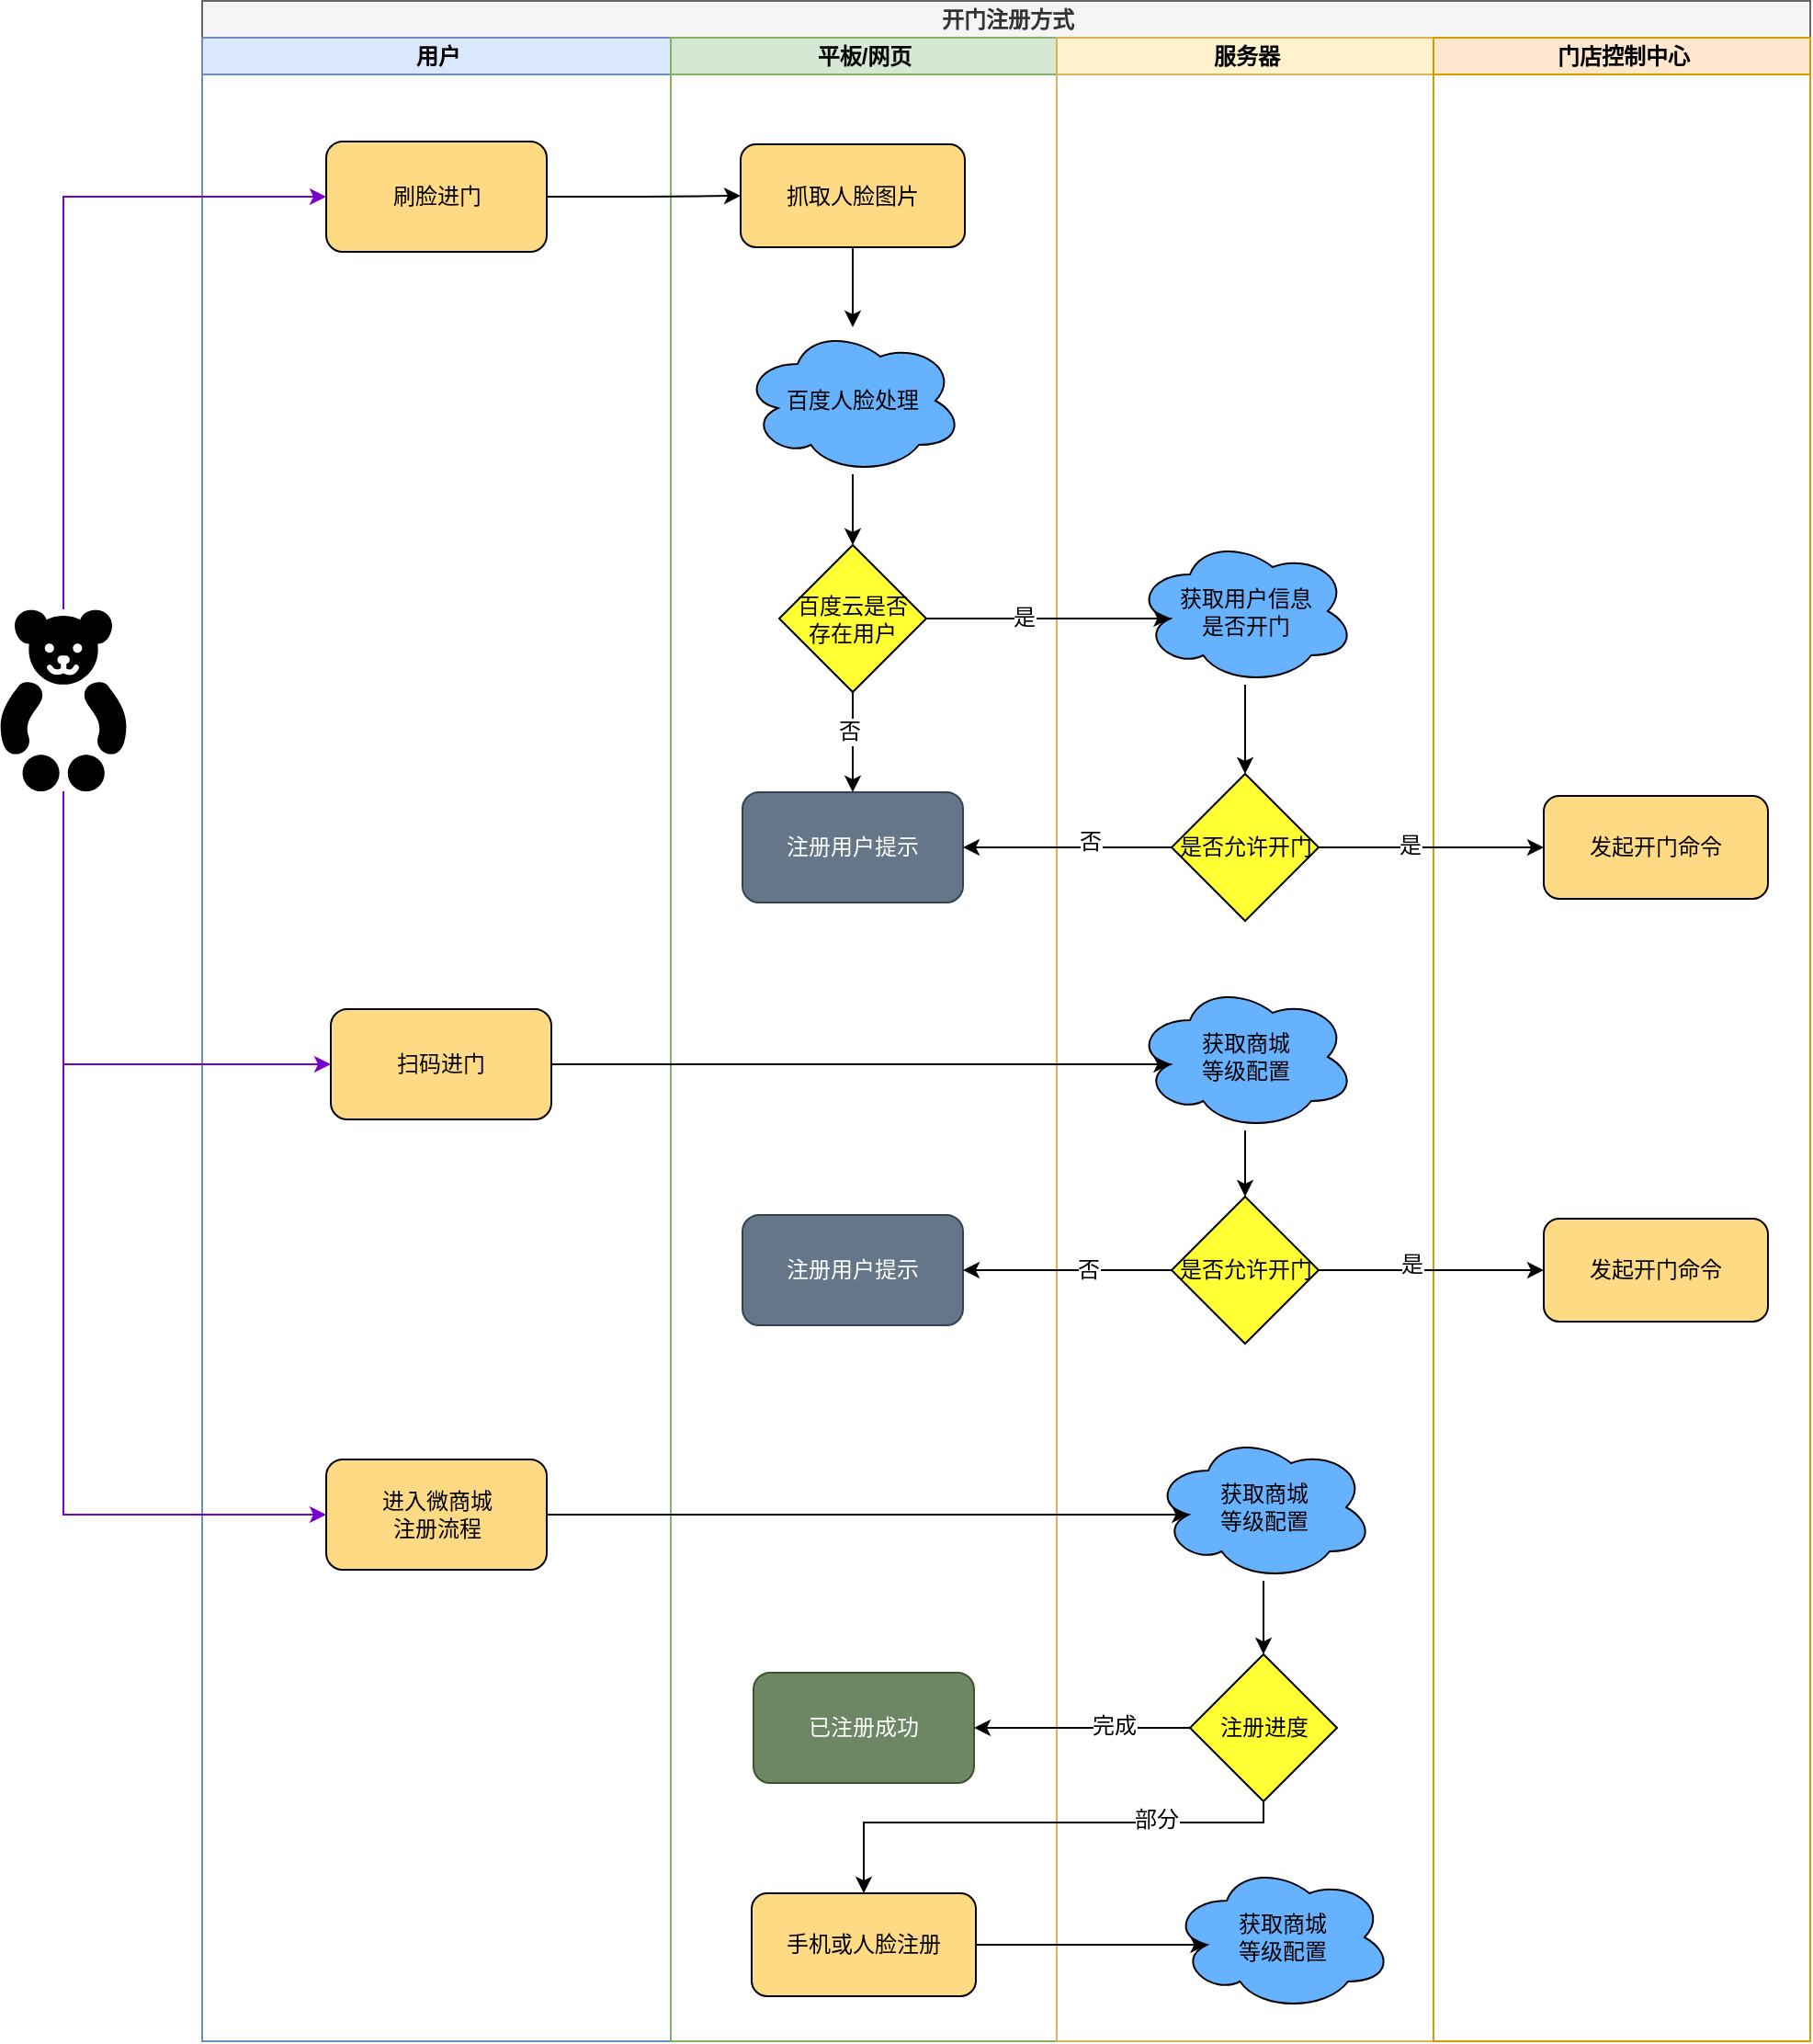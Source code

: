 <mxfile version="10.6.1" type="github"><diagram id="Vz9Xh__oP0dVYdiJAcXu" name="open_door"><mxGraphModel dx="914" dy="620" grid="1" gridSize="10" guides="1" tooltips="1" connect="1" arrows="1" fold="1" page="1" pageScale="1" pageWidth="827" pageHeight="1169" math="0" shadow="0"><root><mxCell id="0"/><mxCell id="1" parent="0"/><mxCell id="oFe-rKN9PlZUNum8-OjS-1" value="开门注册方式" style="swimlane;html=1;childLayout=stackLayout;resizeParent=1;resizeParentMax=0;startSize=20;fillColor=#f5f5f5;strokeColor=#666666;fontColor=#333333;" parent="1" vertex="1"><mxGeometry x="120" y="30.5" width="875" height="1110" as="geometry"/></mxCell><mxCell id="oFe-rKN9PlZUNum8-OjS-2" value="用户" style="swimlane;html=1;startSize=20;fillColor=#dae8fc;strokeColor=#6c8ebf;" parent="oFe-rKN9PlZUNum8-OjS-1" vertex="1"><mxGeometry y="20" width="255" height="1090" as="geometry"/></mxCell><mxCell id="xz1E9ri67iWFlPTKcSig-5" value="扫码进门&lt;br&gt;" style="rounded=1;whiteSpace=wrap;html=1;fillColor=#FFDA85;" parent="oFe-rKN9PlZUNum8-OjS-2" vertex="1"><mxGeometry x="70" y="528.5" width="120" height="60" as="geometry"/></mxCell><mxCell id="54t_vGi42mP6RtkTkudG-6" value="进入微商城&lt;br&gt;注册流程&lt;br&gt;" style="rounded=1;whiteSpace=wrap;html=1;fillColor=#FFDA85;" vertex="1" parent="oFe-rKN9PlZUNum8-OjS-2"><mxGeometry x="67.5" y="773.5" width="120" height="60" as="geometry"/></mxCell><mxCell id="xz1E9ri67iWFlPTKcSig-1" value="平板/网页" style="swimlane;html=1;startSize=20;fillColor=#d5e8d4;strokeColor=#82b366;" parent="oFe-rKN9PlZUNum8-OjS-1" vertex="1"><mxGeometry x="255" y="20" width="210" height="1090" as="geometry"/></mxCell><mxCell id="x4w7EzAm8hE2GMQDUNuD-4" value="" style="edgeStyle=orthogonalEdgeStyle;rounded=0;orthogonalLoop=1;jettySize=auto;html=1;" parent="xz1E9ri67iWFlPTKcSig-1" source="xz1E9ri67iWFlPTKcSig-9" target="x4w7EzAm8hE2GMQDUNuD-3" edge="1"><mxGeometry relative="1" as="geometry"/></mxCell><mxCell id="xz1E9ri67iWFlPTKcSig-9" value="抓取人脸图片&lt;br&gt;" style="rounded=1;whiteSpace=wrap;html=1;fillColor=#FFDA85;" parent="xz1E9ri67iWFlPTKcSig-1" vertex="1"><mxGeometry x="38" y="58" width="122" height="56" as="geometry"/></mxCell><mxCell id="xz1E9ri67iWFlPTKcSig-17" value="" style="edgeStyle=orthogonalEdgeStyle;rounded=0;orthogonalLoop=1;jettySize=auto;html=1;" parent="xz1E9ri67iWFlPTKcSig-1" edge="1"><mxGeometry relative="1" as="geometry"><mxPoint x="98" y="419.5" as="targetPoint"/></mxGeometry></mxCell><UserObject label="" link="data:page/id,sqv_aAaK5Y240leyzUAi" id="x4w7EzAm8hE2GMQDUNuD-2"><mxCell style="group" parent="xz1E9ri67iWFlPTKcSig-1" vertex="1" connectable="0"><mxGeometry x="39" y="157.5" width="120" height="80" as="geometry"/></mxCell></UserObject><UserObject label="百度人脸处理&lt;br&gt;" link="data:page/id,l9pBDVbg7ZTWoa_tAss4" id="x4w7EzAm8hE2GMQDUNuD-3"><mxCell style="ellipse;shape=cloud;whiteSpace=wrap;html=1;fillColor=#66B2FF;" parent="x4w7EzAm8hE2GMQDUNuD-2" vertex="1"><mxGeometry width="120" height="80" as="geometry"/></mxCell></UserObject><mxCell id="k8ttzbSNia_JIuAFIR84-2" value="" style="edgeStyle=orthogonalEdgeStyle;rounded=0;orthogonalLoop=1;jettySize=auto;html=1;" edge="1" parent="xz1E9ri67iWFlPTKcSig-1" source="x4w7EzAm8hE2GMQDUNuD-5" target="x4w7EzAm8hE2GMQDUNuD-7"><mxGeometry relative="1" as="geometry"/></mxCell><mxCell id="k8ttzbSNia_JIuAFIR84-3" value="否" style="text;html=1;resizable=0;points=[];align=center;verticalAlign=middle;labelBackgroundColor=#ffffff;" vertex="1" connectable="0" parent="k8ttzbSNia_JIuAFIR84-2"><mxGeometry x="-0.226" y="-2" relative="1" as="geometry"><mxPoint as="offset"/></mxGeometry></mxCell><mxCell id="x4w7EzAm8hE2GMQDUNuD-5" value="百度云是否&lt;br&gt;存在用户&lt;br&gt;" style="rhombus;whiteSpace=wrap;html=1;fillColor=#FFFF33;" parent="xz1E9ri67iWFlPTKcSig-1" vertex="1"><mxGeometry x="59" y="276" width="80" height="80" as="geometry"/></mxCell><mxCell id="x4w7EzAm8hE2GMQDUNuD-6" value="" style="edgeStyle=orthogonalEdgeStyle;rounded=0;orthogonalLoop=1;jettySize=auto;html=1;" parent="xz1E9ri67iWFlPTKcSig-1" source="x4w7EzAm8hE2GMQDUNuD-3" target="x4w7EzAm8hE2GMQDUNuD-5" edge="1"><mxGeometry relative="1" as="geometry"/></mxCell><mxCell id="x4w7EzAm8hE2GMQDUNuD-7" value="注册用户提示&lt;br&gt;" style="rounded=1;whiteSpace=wrap;html=1;fillColor=#647687;strokeColor=#314354;fontColor=#ffffff;" parent="xz1E9ri67iWFlPTKcSig-1" vertex="1"><mxGeometry x="39" y="410.5" width="120" height="60" as="geometry"/></mxCell><mxCell id="e3Nfp2jc_gOlLDBP3K2q-29" value="注册用户提示&lt;br&gt;" style="rounded=1;whiteSpace=wrap;html=1;fillColor=#647687;strokeColor=#314354;fontColor=#ffffff;" vertex="1" parent="xz1E9ri67iWFlPTKcSig-1"><mxGeometry x="39" y="640.5" width="120" height="60" as="geometry"/></mxCell><mxCell id="4DKDpBCX-f_2qdVOK20V-1" value="已注册成功" style="rounded=1;whiteSpace=wrap;html=1;fillColor=#6d8764;strokeColor=#3A5431;fontColor=#ffffff;" vertex="1" parent="xz1E9ri67iWFlPTKcSig-1"><mxGeometry x="45" y="889.5" width="120" height="60" as="geometry"/></mxCell><mxCell id="iSJ5xgseI7DxeI9nbhfH-1" value="手机或人脸注册" style="rounded=1;whiteSpace=wrap;html=1;fillColor=#FFDA85;" vertex="1" parent="xz1E9ri67iWFlPTKcSig-1"><mxGeometry x="44" y="1009.5" width="122" height="56" as="geometry"/></mxCell><mxCell id="oFe-rKN9PlZUNum8-OjS-3" value="服务器" style="swimlane;html=1;startSize=20;fillColor=#fff2cc;strokeColor=#d6b656;" parent="oFe-rKN9PlZUNum8-OjS-1" vertex="1"><mxGeometry x="465" y="20" width="205" height="1090" as="geometry"/></mxCell><UserObject label="" link="data:page/id,RH8V7DImaOd74yujzV_8" id="-_mRktZU5UghcNBXronw-10"><mxCell style="group" parent="oFe-rKN9PlZUNum8-OjS-3" vertex="1" connectable="0"><mxGeometry x="42.5" y="272" width="120" height="80" as="geometry"/></mxCell></UserObject><UserObject label="获取用户信息&lt;br&gt;是否开门&lt;br&gt;" link="data:page/id,l9pBDVbg7ZTWoa_tAss4" id="-_mRktZU5UghcNBXronw-11"><mxCell style="ellipse;shape=cloud;whiteSpace=wrap;html=1;fillColor=#66B2FF;" parent="-_mRktZU5UghcNBXronw-10" vertex="1"><mxGeometry width="120" height="80" as="geometry"/></mxCell></UserObject><UserObject label="" link="data:page/id,_qFBt4XduXcow3Aj7pBj" id="e3Nfp2jc_gOlLDBP3K2q-1"><mxCell style="group" vertex="1" connectable="0" parent="oFe-rKN9PlZUNum8-OjS-3"><mxGeometry x="42.5" y="514.5" width="120" height="80" as="geometry"/></mxCell></UserObject><UserObject label="获取商城&lt;br&gt;等级配置" link="data:page/id,_qFBt4XduXcow3Aj7pBj" id="e3Nfp2jc_gOlLDBP3K2q-2"><mxCell style="ellipse;shape=cloud;whiteSpace=wrap;html=1;fillColor=#66B2FF;" vertex="1" parent="e3Nfp2jc_gOlLDBP3K2q-1"><mxGeometry width="120" height="80" as="geometry"/></mxCell></UserObject><mxCell id="e3Nfp2jc_gOlLDBP3K2q-4" value="是否允许开门&lt;br&gt;" style="rhombus;whiteSpace=wrap;html=1;fillColor=#FFFF33;" vertex="1" parent="oFe-rKN9PlZUNum8-OjS-3"><mxGeometry x="62.5" y="400.5" width="80" height="80" as="geometry"/></mxCell><mxCell id="e3Nfp2jc_gOlLDBP3K2q-5" value="" style="edgeStyle=orthogonalEdgeStyle;rounded=0;orthogonalLoop=1;jettySize=auto;html=1;" edge="1" parent="oFe-rKN9PlZUNum8-OjS-3" source="-_mRktZU5UghcNBXronw-11" target="e3Nfp2jc_gOlLDBP3K2q-4"><mxGeometry relative="1" as="geometry"/></mxCell><mxCell id="e3Nfp2jc_gOlLDBP3K2q-24" value="是否允许开门&lt;br&gt;" style="rhombus;whiteSpace=wrap;html=1;fillColor=#FFFF33;" vertex="1" parent="oFe-rKN9PlZUNum8-OjS-3"><mxGeometry x="62.5" y="630.5" width="80" height="80" as="geometry"/></mxCell><mxCell id="e3Nfp2jc_gOlLDBP3K2q-25" value="" style="edgeStyle=orthogonalEdgeStyle;rounded=0;orthogonalLoop=1;jettySize=auto;html=1;" edge="1" parent="oFe-rKN9PlZUNum8-OjS-3" source="e3Nfp2jc_gOlLDBP3K2q-2" target="e3Nfp2jc_gOlLDBP3K2q-24"><mxGeometry relative="1" as="geometry"/></mxCell><UserObject label="" link="data:page/id,_qFBt4XduXcow3Aj7pBj" id="54t_vGi42mP6RtkTkudG-7"><mxCell style="group" vertex="1" connectable="0" parent="oFe-rKN9PlZUNum8-OjS-3"><mxGeometry x="52.5" y="759.5" width="120" height="80" as="geometry"/></mxCell></UserObject><UserObject label="获取商城&lt;br&gt;等级配置" link="data:page/id,_qFBt4XduXcow3Aj7pBj" id="54t_vGi42mP6RtkTkudG-8"><mxCell style="ellipse;shape=cloud;whiteSpace=wrap;html=1;fillColor=#66B2FF;" vertex="1" parent="54t_vGi42mP6RtkTkudG-7"><mxGeometry width="120" height="80" as="geometry"/></mxCell></UserObject><mxCell id="54t_vGi42mP6RtkTkudG-10" value="注册进度" style="rhombus;whiteSpace=wrap;html=1;fillColor=#FFFF33;" vertex="1" parent="oFe-rKN9PlZUNum8-OjS-3"><mxGeometry x="72.5" y="879.5" width="80" height="80" as="geometry"/></mxCell><mxCell id="54t_vGi42mP6RtkTkudG-11" value="" style="edgeStyle=orthogonalEdgeStyle;rounded=0;orthogonalLoop=1;jettySize=auto;html=1;" edge="1" parent="oFe-rKN9PlZUNum8-OjS-3" source="54t_vGi42mP6RtkTkudG-8" target="54t_vGi42mP6RtkTkudG-10"><mxGeometry relative="1" as="geometry"/></mxCell><UserObject label="获取商城&lt;br&gt;等级配置" link="data:page/id,wvAwDMzfaUwBkjwizs3l" id="-cdCtn_8hPEs3FJcNPPP-2"><mxCell style="ellipse;shape=cloud;whiteSpace=wrap;html=1;fillColor=#66B2FF;" vertex="1" parent="oFe-rKN9PlZUNum8-OjS-3"><mxGeometry x="62.5" y="993.5" width="120" height="80" as="geometry"/></mxCell></UserObject><mxCell id="xz1E9ri67iWFlPTKcSig-7" value="门店控制中心" style="swimlane;html=1;startSize=20;fillColor=#ffe6cc;strokeColor=#d79b00;" parent="oFe-rKN9PlZUNum8-OjS-1" vertex="1"><mxGeometry x="670" y="20" width="205" height="1090" as="geometry"/></mxCell><mxCell id="-_mRktZU5UghcNBXronw-9" value="发起开门命令&lt;br&gt;" style="rounded=1;whiteSpace=wrap;html=1;fillColor=#FFDA85;" parent="xz1E9ri67iWFlPTKcSig-7" vertex="1"><mxGeometry x="60" y="412.5" width="122" height="56" as="geometry"/></mxCell><mxCell id="e3Nfp2jc_gOlLDBP3K2q-26" value="发起开门命令&lt;br&gt;" style="rounded=1;whiteSpace=wrap;html=1;fillColor=#FFDA85;" vertex="1" parent="xz1E9ri67iWFlPTKcSig-7"><mxGeometry x="60" y="642.5" width="122" height="56" as="geometry"/></mxCell><mxCell id="-_mRktZU5UghcNBXronw-3" style="edgeStyle=orthogonalEdgeStyle;rounded=0;orthogonalLoop=1;jettySize=auto;html=1;entryX=0.16;entryY=0.55;entryDx=0;entryDy=0;entryPerimeter=0;" parent="oFe-rKN9PlZUNum8-OjS-1" source="x4w7EzAm8hE2GMQDUNuD-5" target="-_mRktZU5UghcNBXronw-11" edge="1"><mxGeometry relative="1" as="geometry"><mxPoint x="500" y="336.5" as="targetPoint"/></mxGeometry></mxCell><mxCell id="umsToBcR_VKwu9lGpFcN-1" value="是" style="text;html=1;resizable=0;points=[];align=center;verticalAlign=middle;labelBackgroundColor=#ffffff;" vertex="1" connectable="0" parent="-_mRktZU5UghcNBXronw-3"><mxGeometry x="-0.139" y="5" relative="1" as="geometry"><mxPoint x="-4" y="4" as="offset"/></mxGeometry></mxCell><mxCell id="e3Nfp2jc_gOlLDBP3K2q-3" style="edgeStyle=orthogonalEdgeStyle;rounded=0;orthogonalLoop=1;jettySize=auto;html=1;entryX=0.16;entryY=0.55;entryDx=0;entryDy=0;entryPerimeter=0;" edge="1" parent="oFe-rKN9PlZUNum8-OjS-1" source="xz1E9ri67iWFlPTKcSig-5" target="e3Nfp2jc_gOlLDBP3K2q-2"><mxGeometry relative="1" as="geometry"/></mxCell><mxCell id="e3Nfp2jc_gOlLDBP3K2q-6" style="edgeStyle=orthogonalEdgeStyle;rounded=0;orthogonalLoop=1;jettySize=auto;html=1;entryX=0;entryY=0.5;entryDx=0;entryDy=0;" edge="1" parent="oFe-rKN9PlZUNum8-OjS-1" source="e3Nfp2jc_gOlLDBP3K2q-4" target="-_mRktZU5UghcNBXronw-9"><mxGeometry relative="1" as="geometry"/></mxCell><mxCell id="e3Nfp2jc_gOlLDBP3K2q-7" value="是" style="text;html=1;resizable=0;points=[];align=center;verticalAlign=middle;labelBackgroundColor=#ffffff;" vertex="1" connectable="0" parent="e3Nfp2jc_gOlLDBP3K2q-6"><mxGeometry x="-0.208" y="1" relative="1" as="geometry"><mxPoint x="1" as="offset"/></mxGeometry></mxCell><mxCell id="e3Nfp2jc_gOlLDBP3K2q-9" style="edgeStyle=orthogonalEdgeStyle;rounded=0;orthogonalLoop=1;jettySize=auto;html=1;entryX=1;entryY=0.5;entryDx=0;entryDy=0;" edge="1" parent="oFe-rKN9PlZUNum8-OjS-1" source="e3Nfp2jc_gOlLDBP3K2q-4" target="x4w7EzAm8hE2GMQDUNuD-7"><mxGeometry relative="1" as="geometry"/></mxCell><mxCell id="umsToBcR_VKwu9lGpFcN-2" value="否" style="text;html=1;resizable=0;points=[];align=center;verticalAlign=middle;labelBackgroundColor=#ffffff;" vertex="1" connectable="0" parent="e3Nfp2jc_gOlLDBP3K2q-9"><mxGeometry x="-0.198" y="-3" relative="1" as="geometry"><mxPoint x="1" as="offset"/></mxGeometry></mxCell><mxCell id="e3Nfp2jc_gOlLDBP3K2q-27" style="edgeStyle=orthogonalEdgeStyle;rounded=0;orthogonalLoop=1;jettySize=auto;html=1;" edge="1" parent="oFe-rKN9PlZUNum8-OjS-1" source="e3Nfp2jc_gOlLDBP3K2q-24" target="e3Nfp2jc_gOlLDBP3K2q-26"><mxGeometry relative="1" as="geometry"/></mxCell><mxCell id="e3Nfp2jc_gOlLDBP3K2q-28" value="是" style="text;html=1;resizable=0;points=[];align=center;verticalAlign=middle;labelBackgroundColor=#ffffff;" vertex="1" connectable="0" parent="e3Nfp2jc_gOlLDBP3K2q-27"><mxGeometry x="-0.193" y="3" relative="1" as="geometry"><mxPoint x="1" as="offset"/></mxGeometry></mxCell><mxCell id="e3Nfp2jc_gOlLDBP3K2q-30" style="edgeStyle=orthogonalEdgeStyle;rounded=0;orthogonalLoop=1;jettySize=auto;html=1;entryX=1;entryY=0.5;entryDx=0;entryDy=0;" edge="1" parent="oFe-rKN9PlZUNum8-OjS-1" source="e3Nfp2jc_gOlLDBP3K2q-24" target="e3Nfp2jc_gOlLDBP3K2q-29"><mxGeometry relative="1" as="geometry"/></mxCell><mxCell id="umsToBcR_VKwu9lGpFcN-3" value="否" style="text;html=1;resizable=0;points=[];align=center;verticalAlign=middle;labelBackgroundColor=#ffffff;" vertex="1" connectable="0" parent="e3Nfp2jc_gOlLDBP3K2q-30"><mxGeometry x="-0.181" relative="1" as="geometry"><mxPoint x="1" as="offset"/></mxGeometry></mxCell><mxCell id="54t_vGi42mP6RtkTkudG-9" style="edgeStyle=orthogonalEdgeStyle;rounded=0;orthogonalLoop=1;jettySize=auto;html=1;entryX=0.16;entryY=0.55;entryDx=0;entryDy=0;entryPerimeter=0;" edge="1" parent="oFe-rKN9PlZUNum8-OjS-1" source="54t_vGi42mP6RtkTkudG-6" target="54t_vGi42mP6RtkTkudG-8"><mxGeometry relative="1" as="geometry"/></mxCell><mxCell id="4DKDpBCX-f_2qdVOK20V-2" style="edgeStyle=orthogonalEdgeStyle;rounded=0;orthogonalLoop=1;jettySize=auto;html=1;entryX=1;entryY=0.5;entryDx=0;entryDy=0;" edge="1" parent="oFe-rKN9PlZUNum8-OjS-1" source="54t_vGi42mP6RtkTkudG-10" target="4DKDpBCX-f_2qdVOK20V-1"><mxGeometry relative="1" as="geometry"/></mxCell><mxCell id="4DKDpBCX-f_2qdVOK20V-3" value="完成" style="text;html=1;resizable=0;points=[];align=center;verticalAlign=middle;labelBackgroundColor=#ffffff;" vertex="1" connectable="0" parent="4DKDpBCX-f_2qdVOK20V-2"><mxGeometry x="-0.286" y="-1" relative="1" as="geometry"><mxPoint as="offset"/></mxGeometry></mxCell><mxCell id="iSJ5xgseI7DxeI9nbhfH-2" style="edgeStyle=orthogonalEdgeStyle;rounded=0;orthogonalLoop=1;jettySize=auto;html=1;entryX=0.5;entryY=0;entryDx=0;entryDy=0;" edge="1" parent="oFe-rKN9PlZUNum8-OjS-1" source="54t_vGi42mP6RtkTkudG-10" target="iSJ5xgseI7DxeI9nbhfH-1"><mxGeometry relative="1" as="geometry"><Array as="points"><mxPoint x="578" y="991"/><mxPoint x="360" y="991"/></Array></mxGeometry></mxCell><mxCell id="iSJ5xgseI7DxeI9nbhfH-3" value="部分" style="text;html=1;resizable=0;points=[];align=center;verticalAlign=middle;labelBackgroundColor=#ffffff;" vertex="1" connectable="0" parent="iSJ5xgseI7DxeI9nbhfH-2"><mxGeometry x="-0.475" y="-2" relative="1" as="geometry"><mxPoint as="offset"/></mxGeometry></mxCell><mxCell id="-cdCtn_8hPEs3FJcNPPP-3" style="edgeStyle=orthogonalEdgeStyle;rounded=0;orthogonalLoop=1;jettySize=auto;html=1;entryX=0.16;entryY=0.55;entryDx=0;entryDy=0;entryPerimeter=0;" edge="1" parent="oFe-rKN9PlZUNum8-OjS-1" source="iSJ5xgseI7DxeI9nbhfH-1" target="-cdCtn_8hPEs3FJcNPPP-2"><mxGeometry relative="1" as="geometry"/></mxCell><mxCell id="e3Nfp2jc_gOlLDBP3K2q-11" style="edgeStyle=orthogonalEdgeStyle;rounded=0;orthogonalLoop=1;jettySize=auto;html=1;entryX=0;entryY=0.5;entryDx=0;entryDy=0;fillColor=#aa00ff;strokeColor=#7700CC;" edge="1" parent="1" source="oFe-rKN9PlZUNum8-OjS-5" target="xz1E9ri67iWFlPTKcSig-4"><mxGeometry relative="1" as="geometry"><Array as="points"><mxPoint x="45" y="137"/></Array></mxGeometry></mxCell><mxCell id="e3Nfp2jc_gOlLDBP3K2q-23" style="edgeStyle=orthogonalEdgeStyle;rounded=0;orthogonalLoop=1;jettySize=auto;html=1;entryX=0;entryY=0.5;entryDx=0;entryDy=0;fillColor=#aa00ff;strokeColor=#7700CC;" edge="1" parent="1" source="oFe-rKN9PlZUNum8-OjS-5" target="xz1E9ri67iWFlPTKcSig-5"><mxGeometry relative="1" as="geometry"><Array as="points"><mxPoint x="45" y="609"/></Array></mxGeometry></mxCell><mxCell id="umsToBcR_VKwu9lGpFcN-4" style="edgeStyle=orthogonalEdgeStyle;rounded=0;orthogonalLoop=1;jettySize=auto;html=1;entryX=0;entryY=0.5;entryDx=0;entryDy=0;fillColor=#aa00ff;strokeColor=#7700CC;" edge="1" parent="1" source="oFe-rKN9PlZUNum8-OjS-5" target="54t_vGi42mP6RtkTkudG-6"><mxGeometry relative="1" as="geometry"><Array as="points"><mxPoint x="45" y="854"/></Array></mxGeometry></mxCell><mxCell id="oFe-rKN9PlZUNum8-OjS-5" value="" style="shape=mxgraph.signs.animals.teddy_bear;html=1;fillColor=#000000;strokeColor=none;verticalLabelPosition=bottom;verticalAlign=top;align=center;" parent="1" vertex="1"><mxGeometry x="10" y="361.5" width="69" height="99" as="geometry"/></mxCell><mxCell id="xz1E9ri67iWFlPTKcSig-12" style="edgeStyle=orthogonalEdgeStyle;rounded=0;orthogonalLoop=1;jettySize=auto;html=1;entryX=0;entryY=0.5;entryDx=0;entryDy=0;" parent="1" source="xz1E9ri67iWFlPTKcSig-4" target="xz1E9ri67iWFlPTKcSig-9" edge="1"><mxGeometry relative="1" as="geometry"/></mxCell><mxCell id="xz1E9ri67iWFlPTKcSig-4" value="刷脸进门&lt;br&gt;" style="rounded=1;whiteSpace=wrap;html=1;fillColor=#FFDA85;" parent="1" vertex="1"><mxGeometry x="187.5" y="107" width="120" height="60" as="geometry"/></mxCell><UserObject label="" link="data:page/id,_qFBt4XduXcow3Aj7pBj" id="-cdCtn_8hPEs3FJcNPPP-1"><mxCell style="group" vertex="1" connectable="0" parent="1"><mxGeometry x="647.5" y="820" width="120" height="80" as="geometry"/></mxCell></UserObject></root></mxGraphModel></diagram><diagram id="sqv_aAaK5Y240leyzUAi" name="face_read"><mxGraphModel dx="1154" dy="650" grid="1" gridSize="10" guides="1" tooltips="1" connect="1" arrows="1" fold="1" page="1" pageScale="1" pageWidth="827" pageHeight="1169" math="0" shadow="0"><root><mxCell id="ZVw2qbajndVjSCP8Pa3p-0"/><mxCell id="ZVw2qbajndVjSCP8Pa3p-1" parent="ZVw2qbajndVjSCP8Pa3p-0"/><mxCell id="JLFXzPlamRXdK_f63sW6-0" value="人脸识别" style="swimlane;html=1;childLayout=stackLayout;resizeParent=1;resizeParentMax=0;startSize=20;fillColor=#f5f5f5;strokeColor=#666666;fontColor=#333333;" parent="ZVw2qbajndVjSCP8Pa3p-1" vertex="1"><mxGeometry x="120" y="60" width="660" height="820" as="geometry"/></mxCell><mxCell id="7YR5tYPrVnfEocJiic-L-5" value="响应" style="swimlane;html=1;startSize=20;fillColor=#dae8fc;strokeColor=#6c8ebf;" parent="JLFXzPlamRXdK_f63sW6-0" vertex="1"><mxGeometry y="20" width="220" height="800" as="geometry"/></mxCell><mxCell id="7YR5tYPrVnfEocJiic-L-6" value="错误提示" style="rounded=1;whiteSpace=wrap;html=1;fillColor=#647687;strokeColor=#314354;fontColor=#ffffff;" parent="7YR5tYPrVnfEocJiic-L-5" vertex="1"><mxGeometry x="40" y="240" width="120" height="60" as="geometry"/></mxCell><mxCell id="7YR5tYPrVnfEocJiic-L-20" value="得到人脸返回信息&lt;br&gt;" style="rounded=1;whiteSpace=wrap;html=1;fillColor=#FFDA85;" parent="7YR5tYPrVnfEocJiic-L-5" vertex="1"><mxGeometry x="50" y="610" width="120" height="60" as="geometry"/></mxCell><mxCell id="JLFXzPlamRXdK_f63sW6-1" value="请求" style="swimlane;html=1;startSize=20;fillColor=#d5e8d4;strokeColor=#82b366;" parent="JLFXzPlamRXdK_f63sW6-0" vertex="1"><mxGeometry x="220" y="20" width="220" height="800" as="geometry"/></mxCell><mxCell id="wHnlFx3EInQ8HROqIDKZ-0" value="人脸图片&lt;br&gt;携带百度云密钥&lt;br&gt;" style="rounded=1;whiteSpace=wrap;html=1;fillColor=#FFDA85;" parent="JLFXzPlamRXdK_f63sW6-1" vertex="1"><mxGeometry x="35" y="120" width="120" height="60" as="geometry"/></mxCell><mxCell id="7YR5tYPrVnfEocJiic-L-13" value="" style="edgeStyle=orthogonalEdgeStyle;rounded=0;orthogonalLoop=1;jettySize=auto;html=1;entryX=0.5;entryY=0;entryDx=0;entryDy=0;" parent="JLFXzPlamRXdK_f63sW6-1" source="7YR5tYPrVnfEocJiic-L-1" target="7YR5tYPrVnfEocJiic-L-15" edge="1"><mxGeometry relative="1" as="geometry"><mxPoint x="95" y="374" as="targetPoint"/></mxGeometry></mxCell><mxCell id="7YR5tYPrVnfEocJiic-L-14" value="是" style="text;html=1;resizable=0;points=[];align=center;verticalAlign=middle;labelBackgroundColor=#ffffff;" parent="7YR5tYPrVnfEocJiic-L-13" vertex="1" connectable="0"><mxGeometry x="-0.225" y="2" relative="1" as="geometry"><mxPoint as="offset"/></mxGeometry></mxCell><mxCell id="7YR5tYPrVnfEocJiic-L-1" value="是否人脸&lt;br&gt;及参数&lt;br&gt;" style="rhombus;whiteSpace=wrap;html=1;fillColor=#FFFF33;" parent="JLFXzPlamRXdK_f63sW6-1" vertex="1"><mxGeometry x="55" y="230" width="80" height="80" as="geometry"/></mxCell><mxCell id="7YR5tYPrVnfEocJiic-L-17" value="" style="edgeStyle=orthogonalEdgeStyle;rounded=0;orthogonalLoop=1;jettySize=auto;html=1;" parent="JLFXzPlamRXdK_f63sW6-1" source="7YR5tYPrVnfEocJiic-L-15" target="7YR5tYPrVnfEocJiic-L-16" edge="1"><mxGeometry relative="1" as="geometry"/></mxCell><mxCell id="7YR5tYPrVnfEocJiic-L-15" value="取人脸最大&lt;br&gt;最匹配的&lt;br&gt;" style="rounded=1;whiteSpace=wrap;html=1;fillColor=#FFDA85;" parent="JLFXzPlamRXdK_f63sW6-1" vertex="1"><mxGeometry x="35" y="370" width="120" height="60" as="geometry"/></mxCell><mxCell id="7YR5tYPrVnfEocJiic-L-16" value="百度人脸图片token&lt;br&gt;搜索人脸库&lt;br&gt;" style="rounded=1;whiteSpace=wrap;html=1;fillColor=#FFDA85;" parent="JLFXzPlamRXdK_f63sW6-1" vertex="1"><mxGeometry x="35" y="480" width="120" height="60" as="geometry"/></mxCell><mxCell id="JLFXzPlamRXdK_f63sW6-2" value="百度云" style="swimlane;html=1;startSize=20;fillColor=#f8cecc;strokeColor=#b85450;" parent="JLFXzPlamRXdK_f63sW6-0" vertex="1"><mxGeometry x="440" y="20" width="220" height="800" as="geometry"/></mxCell><mxCell id="wHnlFx3EInQ8HROqIDKZ-1" value="人脸检测图片&lt;br&gt;返回人脸信息&lt;br&gt;" style="rounded=1;whiteSpace=wrap;html=1;fillColor=#FFDA85;" parent="JLFXzPlamRXdK_f63sW6-2" vertex="1"><mxGeometry x="50" y="120" width="120" height="60" as="geometry"/></mxCell><mxCell id="7YR5tYPrVnfEocJiic-L-19" value="人脸库搜索&lt;br&gt;" style="rounded=1;whiteSpace=wrap;html=1;fillColor=#FFDA85;" parent="JLFXzPlamRXdK_f63sW6-2" vertex="1"><mxGeometry x="80" y="480" width="120" height="60" as="geometry"/></mxCell><mxCell id="7YR5tYPrVnfEocJiic-L-0" style="edgeStyle=orthogonalEdgeStyle;rounded=0;orthogonalLoop=1;jettySize=auto;html=1;entryX=0;entryY=0.5;entryDx=0;entryDy=0;" parent="JLFXzPlamRXdK_f63sW6-0" source="wHnlFx3EInQ8HROqIDKZ-0" target="wHnlFx3EInQ8HROqIDKZ-1" edge="1"><mxGeometry relative="1" as="geometry"/></mxCell><mxCell id="7YR5tYPrVnfEocJiic-L-9" style="edgeStyle=orthogonalEdgeStyle;rounded=0;orthogonalLoop=1;jettySize=auto;html=1;entryX=1;entryY=0.5;entryDx=0;entryDy=0;" parent="JLFXzPlamRXdK_f63sW6-0" source="7YR5tYPrVnfEocJiic-L-1" target="7YR5tYPrVnfEocJiic-L-6" edge="1"><mxGeometry relative="1" as="geometry"/></mxCell><mxCell id="7YR5tYPrVnfEocJiic-L-11" value="否" style="text;html=1;resizable=0;points=[];align=center;verticalAlign=middle;labelBackgroundColor=#ffffff;" parent="7YR5tYPrVnfEocJiic-L-9" vertex="1" connectable="0"><mxGeometry x="-0.252" relative="1" as="geometry"><mxPoint as="offset"/></mxGeometry></mxCell><mxCell id="7YR5tYPrVnfEocJiic-L-10" style="edgeStyle=orthogonalEdgeStyle;rounded=0;orthogonalLoop=1;jettySize=auto;html=1;entryX=1;entryY=0.5;entryDx=0;entryDy=0;" parent="JLFXzPlamRXdK_f63sW6-0" source="wHnlFx3EInQ8HROqIDKZ-1" target="7YR5tYPrVnfEocJiic-L-1" edge="1"><mxGeometry relative="1" as="geometry"><Array as="points"><mxPoint x="550" y="290"/></Array></mxGeometry></mxCell><mxCell id="7YR5tYPrVnfEocJiic-L-21" style="edgeStyle=orthogonalEdgeStyle;rounded=0;orthogonalLoop=1;jettySize=auto;html=1;entryX=0;entryY=0.5;entryDx=0;entryDy=0;" parent="JLFXzPlamRXdK_f63sW6-0" source="7YR5tYPrVnfEocJiic-L-16" target="7YR5tYPrVnfEocJiic-L-19" edge="1"><mxGeometry relative="1" as="geometry"/></mxCell><mxCell id="7YR5tYPrVnfEocJiic-L-22" style="edgeStyle=orthogonalEdgeStyle;rounded=0;orthogonalLoop=1;jettySize=auto;html=1;entryX=1;entryY=0.5;entryDx=0;entryDy=0;" parent="JLFXzPlamRXdK_f63sW6-0" source="7YR5tYPrVnfEocJiic-L-19" target="7YR5tYPrVnfEocJiic-L-20" edge="1"><mxGeometry relative="1" as="geometry"><Array as="points"><mxPoint x="580" y="660"/></Array></mxGeometry></mxCell></root></mxGraphModel></diagram><diagram id="RH8V7DImaOd74yujzV_8" name="get_user"><mxGraphModel dx="1154" dy="650" grid="1" gridSize="10" guides="1" tooltips="1" connect="1" arrows="1" fold="1" page="1" pageScale="1" pageWidth="827" pageHeight="1169" math="0" shadow="0"><root><mxCell id="A0QQ7DggyDp8SD4H8YPm-0"/><mxCell id="A0QQ7DggyDp8SD4H8YPm-1" parent="A0QQ7DggyDp8SD4H8YPm-0"/><mxCell id="VLDFBhipbWARcOqz-cSs-0" value="已有用户校验" style="swimlane;html=1;childLayout=stackLayout;resizeParent=1;resizeParentMax=0;startSize=20;fillColor=#f5f5f5;strokeColor=#666666;fontColor=#333333;" vertex="1" parent="A0QQ7DggyDp8SD4H8YPm-1"><mxGeometry x="120" y="60" width="770" height="520" as="geometry"/></mxCell><mxCell id="VLDFBhipbWARcOqz-cSs-1" value="UI" style="swimlane;html=1;startSize=20;fillColor=#dae8fc;strokeColor=#6c8ebf;" vertex="1" parent="VLDFBhipbWARcOqz-cSs-0"><mxGeometry y="20" width="220" height="500" as="geometry"/></mxCell><mxCell id="VLDFBhipbWARcOqz-cSs-2" value="百度人脸&lt;br&gt;用户ID开门" style="rounded=1;whiteSpace=wrap;html=1;fillColor=#FFDA85;" vertex="1" parent="VLDFBhipbWARcOqz-cSs-1"><mxGeometry x="50" y="110" width="120" height="60" as="geometry"/></mxCell><mxCell id="5IJyoYbZmTYA6JcebjoR-0" value="注册用户提示&lt;br&gt;" style="rounded=1;whiteSpace=wrap;html=1;fillColor=#647687;strokeColor=#314354;fontColor=#ffffff;" vertex="1" parent="VLDFBhipbWARcOqz-cSs-1"><mxGeometry x="50" y="233" width="120" height="60" as="geometry"/></mxCell><mxCell id="IIsCUnnTsv_MZOcEBq-z-4" value="用户信息&lt;br&gt;校验完成" style="rounded=1;whiteSpace=wrap;html=1;fillColor=#6d8764;strokeColor=#3A5431;fontColor=#ffffff;" vertex="1" parent="VLDFBhipbWARcOqz-cSs-1"><mxGeometry x="50" y="370" width="120" height="60" as="geometry"/></mxCell><mxCell id="VLDFBhipbWARcOqz-cSs-4" value="service" style="swimlane;html=1;startSize=20;fillColor=#d5e8d4;strokeColor=#82b366;" vertex="1" parent="VLDFBhipbWARcOqz-cSs-0"><mxGeometry x="220" y="20" width="330" height="500" as="geometry"/></mxCell><mxCell id="lq8FZYqmE-fS2gfH5JnV-0" value="根据用户ID&lt;br&gt;获得用户信息" style="rounded=1;whiteSpace=wrap;html=1;fillColor=#FFDA85;" vertex="1" parent="VLDFBhipbWARcOqz-cSs-4"><mxGeometry x="50" y="110" width="120" height="60" as="geometry"/></mxCell><UserObject label="" link="data:page/id,_qFBt4XduXcow3Aj7pBj" id="IIsCUnnTsv_MZOcEBq-z-0"><mxCell style="group" vertex="1" connectable="0" parent="VLDFBhipbWARcOqz-cSs-4"><mxGeometry x="60" y="360" width="120" height="80" as="geometry"/></mxCell></UserObject><UserObject label="获取商城&lt;br&gt;等级配置" link="data:page/id,_qFBt4XduXcow3Aj7pBj" id="IIsCUnnTsv_MZOcEBq-z-1"><mxCell style="ellipse;shape=cloud;whiteSpace=wrap;html=1;fillColor=#66B2FF;" vertex="1" parent="IIsCUnnTsv_MZOcEBq-z-0"><mxGeometry width="120" height="80" as="geometry"/></mxCell></UserObject><mxCell id="VLDFBhipbWARcOqz-cSs-12" value="Repository" style="swimlane;html=1;startSize=20;fillColor=#f8cecc;strokeColor=#b85450;" vertex="1" parent="VLDFBhipbWARcOqz-cSs-0"><mxGeometry x="550" y="20" width="220" height="500" as="geometry"/></mxCell><mxCell id="5IJyoYbZmTYA6JcebjoR-4" style="edgeStyle=orthogonalEdgeStyle;rounded=0;orthogonalLoop=1;jettySize=auto;html=1;entryX=0;entryY=0.5;entryDx=0;entryDy=0;" edge="1" parent="VLDFBhipbWARcOqz-cSs-0" source="VLDFBhipbWARcOqz-cSs-2" target="lq8FZYqmE-fS2gfH5JnV-0"><mxGeometry relative="1" as="geometry"/></mxCell><mxCell id="IIsCUnnTsv_MZOcEBq-z-6" style="edgeStyle=orthogonalEdgeStyle;rounded=0;orthogonalLoop=1;jettySize=auto;html=1;entryX=1;entryY=0.5;entryDx=0;entryDy=0;" edge="1" parent="VLDFBhipbWARcOqz-cSs-0" source="IIsCUnnTsv_MZOcEBq-z-1" target="IIsCUnnTsv_MZOcEBq-z-4"><mxGeometry relative="1" as="geometry"/></mxCell><mxCell id="5IJyoYbZmTYA6JcebjoR-2" style="edgeStyle=orthogonalEdgeStyle;rounded=0;orthogonalLoop=1;jettySize=auto;html=1;entryX=1;entryY=0.5;entryDx=0;entryDy=0;" edge="1" parent="A0QQ7DggyDp8SD4H8YPm-1" source="7GeF-8tRV7fPPcfubCI6-0" target="5IJyoYbZmTYA6JcebjoR-0"><mxGeometry relative="1" as="geometry"/></mxCell><mxCell id="_x51xfY4vLsnJe1dOjCI-1" value="不存在" style="text;html=1;resizable=0;points=[];align=center;verticalAlign=middle;labelBackgroundColor=#ffffff;" vertex="1" connectable="0" parent="5IJyoYbZmTYA6JcebjoR-2"><mxGeometry x="-0.217" y="1" relative="1" as="geometry"><mxPoint as="offset"/></mxGeometry></mxCell><mxCell id="IIsCUnnTsv_MZOcEBq-z-2" value="" style="edgeStyle=orthogonalEdgeStyle;rounded=0;orthogonalLoop=1;jettySize=auto;html=1;" edge="1" parent="A0QQ7DggyDp8SD4H8YPm-1" source="7GeF-8tRV7fPPcfubCI6-0" target="IIsCUnnTsv_MZOcEBq-z-1"><mxGeometry relative="1" as="geometry"><Array as="points"><mxPoint x="450" y="410"/><mxPoint x="450" y="410"/></Array></mxGeometry></mxCell><mxCell id="IIsCUnnTsv_MZOcEBq-z-3" value="存在" style="text;html=1;resizable=0;points=[];align=center;verticalAlign=middle;labelBackgroundColor=#ffffff;" vertex="1" connectable="0" parent="IIsCUnnTsv_MZOcEBq-z-2"><mxGeometry x="-0.179" y="-2" relative="1" as="geometry"><mxPoint as="offset"/></mxGeometry></mxCell><mxCell id="7GeF-8tRV7fPPcfubCI6-0" value="是否存在&lt;br&gt;" style="rhombus;whiteSpace=wrap;html=1;fillColor=#FFFF33;" vertex="1" parent="A0QQ7DggyDp8SD4H8YPm-1"><mxGeometry x="410" y="303" width="80" height="80" as="geometry"/></mxCell><mxCell id="7GeF-8tRV7fPPcfubCI6-1" value="" style="edgeStyle=orthogonalEdgeStyle;rounded=0;orthogonalLoop=1;jettySize=auto;html=1;" edge="1" parent="A0QQ7DggyDp8SD4H8YPm-1" source="lq8FZYqmE-fS2gfH5JnV-0" target="7GeF-8tRV7fPPcfubCI6-0"><mxGeometry relative="1" as="geometry"/></mxCell></root></mxGraphModel></diagram><diagram id="_qFBt4XduXcow3Aj7pBj" name="brand_setting"><mxGraphModel dx="1154" dy="650" grid="1" gridSize="10" guides="1" tooltips="1" connect="1" arrows="1" fold="1" page="1" pageScale="1" pageWidth="827" pageHeight="1169" math="0" shadow="0"><root><mxCell id="NSrfg_OD4v4D9dchTaEe-0"/><mxCell id="NSrfg_OD4v4D9dchTaEe-1" parent="NSrfg_OD4v4D9dchTaEe-0"/><mxCell id="kkyJkb8CpdmRjMim-AK4-0" value="商城配置等级" style="swimlane;html=1;childLayout=stackLayout;resizeParent=1;resizeParentMax=0;startSize=20;fillColor=#f5f5f5;strokeColor=#666666;fontColor=#333333;" vertex="1" parent="NSrfg_OD4v4D9dchTaEe-1"><mxGeometry x="120" y="60" width="900" height="890" as="geometry"/></mxCell><mxCell id="kkyJkb8CpdmRjMim-AK4-1" value="UI" style="swimlane;html=1;startSize=20;fillColor=#dae8fc;strokeColor=#6c8ebf;" vertex="1" parent="kkyJkb8CpdmRjMim-AK4-0"><mxGeometry y="20" width="220" height="870" as="geometry"/></mxCell><mxCell id="kkyJkb8CpdmRjMim-AK4-3" value="前往注册手机号&lt;br&gt;" style="rounded=1;whiteSpace=wrap;html=1;fillColor=#647687;strokeColor=#314354;fontColor=#ffffff;" vertex="1" parent="kkyJkb8CpdmRjMim-AK4-1"><mxGeometry x="40" y="560" width="120" height="60" as="geometry"/></mxCell><mxCell id="VZqOhJUI_2eqbibjlEaD-4" value="开门成功&lt;br&gt;" style="rounded=1;whiteSpace=wrap;html=1;fillColor=#6d8764;strokeColor=#3A5431;fontColor=#ffffff;" vertex="1" parent="kkyJkb8CpdmRjMim-AK4-1"><mxGeometry x="40" y="675" width="120" height="60" as="geometry"/></mxCell><mxCell id="VZqOhJUI_2eqbibjlEaD-8" value="已有用户校验" style="rounded=1;whiteSpace=wrap;html=1;fillColor=#FFDA85;" vertex="1" parent="kkyJkb8CpdmRjMim-AK4-1"><mxGeometry x="40" y="362" width="120" height="60" as="geometry"/></mxCell><mxCell id="G1kRWfY_E2vFVYCrMqQ9-9" value="前往注册人脸&lt;br&gt;" style="rounded=1;whiteSpace=wrap;html=1;fillColor=#647687;strokeColor=#314354;fontColor=#ffffff;" vertex="1" parent="kkyJkb8CpdmRjMim-AK4-1"><mxGeometry x="40" y="800" width="120" height="60" as="geometry"/></mxCell><mxCell id="AlxPkOBwXUrKy9JnrxFN-1" value="完整校验" style="rounded=1;whiteSpace=wrap;html=1;fillColor=#FFDA85;" vertex="1" parent="kkyJkb8CpdmRjMim-AK4-1"><mxGeometry x="40" y="105" width="120" height="60" as="geometry"/></mxCell><mxCell id="kkyJkb8CpdmRjMim-AK4-4" value="service" style="swimlane;html=1;startSize=20;fillColor=#d5e8d4;strokeColor=#82b366;" vertex="1" parent="kkyJkb8CpdmRjMim-AK4-0"><mxGeometry x="220" y="20" width="460" height="870" as="geometry"/></mxCell><mxCell id="VZqOhJUI_2eqbibjlEaD-0" style="edgeStyle=orthogonalEdgeStyle;rounded=0;orthogonalLoop=1;jettySize=auto;html=1;entryX=0.5;entryY=0;entryDx=0;entryDy=0;" edge="1" parent="kkyJkb8CpdmRjMim-AK4-4" source="kkyJkb8CpdmRjMim-AK4-5" target="C9XgFDWZn2nUHDgtGayo-25"><mxGeometry relative="1" as="geometry"/></mxCell><mxCell id="kkyJkb8CpdmRjMim-AK4-5" value="获得商城配置&lt;br&gt;" style="rounded=1;whiteSpace=wrap;html=1;fillColor=#FFDA85;" vertex="1" parent="kkyJkb8CpdmRjMim-AK4-4"><mxGeometry x="15" y="362" width="120" height="60" as="geometry"/></mxCell><mxCell id="C9XgFDWZn2nUHDgtGayo-0" value="用户信息" style="swimlane;html=1;startSize=20;fillColor=#e1d5e7;strokeColor=#9673a6;" vertex="1" parent="kkyJkb8CpdmRjMim-AK4-4"><mxGeometry x="15" y="50" width="430" height="280" as="geometry"><mxRectangle x="20" y="181" width="80" height="20" as="alternateBounds"/></mxGeometry></mxCell><mxCell id="C9XgFDWZn2nUHDgtGayo-6" value="" style="edgeStyle=orthogonalEdgeStyle;rounded=0;orthogonalLoop=1;jettySize=auto;html=1;" edge="1" parent="C9XgFDWZn2nUHDgtGayo-0" source="kkyJkb8CpdmRjMim-AK4-8" target="C9XgFDWZn2nUHDgtGayo-5"><mxGeometry relative="1" as="geometry"/></mxCell><mxCell id="C9XgFDWZn2nUHDgtGayo-7" value="否" style="text;html=1;resizable=0;points=[];align=center;verticalAlign=middle;labelBackgroundColor=#ffffff;" vertex="1" connectable="0" parent="C9XgFDWZn2nUHDgtGayo-6"><mxGeometry x="0.233" y="1" relative="1" as="geometry"><mxPoint as="offset"/></mxGeometry></mxCell><mxCell id="kkyJkb8CpdmRjMim-AK4-8" value="是否存在&lt;br&gt;用户信息&lt;br&gt;" style="rhombus;whiteSpace=wrap;html=1;fillColor=#FFFF33;" vertex="1" parent="C9XgFDWZn2nUHDgtGayo-0"><mxGeometry x="20" y="45" width="80" height="80" as="geometry"/></mxCell><mxCell id="C9XgFDWZn2nUHDgtGayo-8" value="" style="edgeStyle=orthogonalEdgeStyle;rounded=0;orthogonalLoop=1;jettySize=auto;html=1;" edge="1" parent="C9XgFDWZn2nUHDgtGayo-0" source="C9XgFDWZn2nUHDgtGayo-5" target="C9XgFDWZn2nUHDgtGayo-4"><mxGeometry relative="1" as="geometry"/></mxCell><mxCell id="C9XgFDWZn2nUHDgtGayo-9" value="否" style="text;html=1;resizable=0;points=[];align=center;verticalAlign=middle;labelBackgroundColor=#ffffff;" vertex="1" connectable="0" parent="C9XgFDWZn2nUHDgtGayo-8"><mxGeometry x="-0.167" y="2" relative="1" as="geometry"><mxPoint as="offset"/></mxGeometry></mxCell><mxCell id="C9XgFDWZn2nUHDgtGayo-14" value="" style="edgeStyle=orthogonalEdgeStyle;rounded=0;orthogonalLoop=1;jettySize=auto;html=1;" edge="1" parent="C9XgFDWZn2nUHDgtGayo-0" source="C9XgFDWZn2nUHDgtGayo-5" target="C9XgFDWZn2nUHDgtGayo-10"><mxGeometry relative="1" as="geometry"/></mxCell><mxCell id="C9XgFDWZn2nUHDgtGayo-15" value="是" style="text;html=1;resizable=0;points=[];align=center;verticalAlign=middle;labelBackgroundColor=#ffffff;" vertex="1" connectable="0" parent="C9XgFDWZn2nUHDgtGayo-14"><mxGeometry x="-0.281" y="-1" relative="1" as="geometry"><mxPoint as="offset"/></mxGeometry></mxCell><mxCell id="C9XgFDWZn2nUHDgtGayo-5" value="是否存在&lt;br&gt;授权cookie&lt;br&gt;" style="rhombus;whiteSpace=wrap;html=1;fillColor=#FFFF33;" vertex="1" parent="C9XgFDWZn2nUHDgtGayo-0"><mxGeometry x="160" y="45" width="80" height="80" as="geometry"/></mxCell><mxCell id="AlxPkOBwXUrKy9JnrxFN-3" value="" style="edgeStyle=orthogonalEdgeStyle;rounded=0;orthogonalLoop=1;jettySize=auto;html=1;" edge="1" parent="C9XgFDWZn2nUHDgtGayo-0" source="C9XgFDWZn2nUHDgtGayo-4" target="AlxPkOBwXUrKy9JnrxFN-2"><mxGeometry relative="1" as="geometry"/></mxCell><mxCell id="C9XgFDWZn2nUHDgtGayo-4" value="前往授权&lt;br&gt;通过auth返回&lt;br&gt;" style="rounded=1;whiteSpace=wrap;html=1;fillColor=#FFDA85;" vertex="1" parent="C9XgFDWZn2nUHDgtGayo-0"><mxGeometry x="299" y="55" width="120" height="60" as="geometry"/></mxCell><mxCell id="AlxPkOBwXUrKy9JnrxFN-2" value="根据授权ID&lt;br&gt;读取用户信息&lt;br&gt;重新执行&lt;br&gt;" style="rounded=1;whiteSpace=wrap;html=1;fillColor=#FFDA85;" vertex="1" parent="C9XgFDWZn2nUHDgtGayo-0"><mxGeometry x="299" y="184" width="120" height="60" as="geometry"/></mxCell><mxCell id="C9XgFDWZn2nUHDgtGayo-10" value="根据第三方授权&lt;br&gt;创建新用户&lt;br&gt;" style="rounded=1;whiteSpace=wrap;html=1;fillColor=#FFDA85;" vertex="1" parent="C9XgFDWZn2nUHDgtGayo-0"><mxGeometry x="140" y="184" width="120" height="60" as="geometry"/></mxCell><mxCell id="C9XgFDWZn2nUHDgtGayo-21" value="手机号" style="swimlane;html=1;startSize=20;fillColor=#e1d5e7;strokeColor=#9673a6;" vertex="1" parent="kkyJkb8CpdmRjMim-AK4-4"><mxGeometry x="15" y="450" width="430" height="170" as="geometry"><mxRectangle x="20" y="181" width="80" height="20" as="alternateBounds"/></mxGeometry></mxCell><mxCell id="G1kRWfY_E2vFVYCrMqQ9-2" value="" style="edgeStyle=orthogonalEdgeStyle;rounded=0;orthogonalLoop=1;jettySize=auto;html=1;" edge="1" parent="C9XgFDWZn2nUHDgtGayo-21" source="C9XgFDWZn2nUHDgtGayo-25" target="G1kRWfY_E2vFVYCrMqQ9-1"><mxGeometry relative="1" as="geometry"/></mxCell><mxCell id="G1kRWfY_E2vFVYCrMqQ9-3" value="是" style="text;html=1;resizable=0;points=[];align=center;verticalAlign=middle;labelBackgroundColor=#ffffff;" vertex="1" connectable="0" parent="G1kRWfY_E2vFVYCrMqQ9-2"><mxGeometry x="0.165" y="1" relative="1" as="geometry"><mxPoint as="offset"/></mxGeometry></mxCell><mxCell id="C9XgFDWZn2nUHDgtGayo-25" value="是否需要&lt;br&gt;手机号&lt;br&gt;" style="rhombus;whiteSpace=wrap;html=1;fillColor=#FFFF33;" vertex="1" parent="C9XgFDWZn2nUHDgtGayo-21"><mxGeometry x="20" y="45" width="80" height="80" as="geometry"/></mxCell><mxCell id="G1kRWfY_E2vFVYCrMqQ9-1" value="是否存在&lt;br&gt;手机号&lt;br&gt;" style="rhombus;whiteSpace=wrap;html=1;fillColor=#FFFF33;" vertex="1" parent="C9XgFDWZn2nUHDgtGayo-21"><mxGeometry x="215" y="45" width="80" height="80" as="geometry"/></mxCell><mxCell id="C9XgFDWZn2nUHDgtGayo-34" style="edgeStyle=orthogonalEdgeStyle;rounded=0;orthogonalLoop=1;jettySize=auto;html=1;entryX=0.5;entryY=0;entryDx=0;entryDy=0;" edge="1" parent="kkyJkb8CpdmRjMim-AK4-4" source="kkyJkb8CpdmRjMim-AK4-8" target="kkyJkb8CpdmRjMim-AK4-5"><mxGeometry relative="1" as="geometry"/></mxCell><mxCell id="zc8nosROesXgIN8Cnolv-2" value="是&lt;br&gt;" style="text;html=1;resizable=0;points=[];align=center;verticalAlign=middle;labelBackgroundColor=#ffffff;" vertex="1" connectable="0" parent="C9XgFDWZn2nUHDgtGayo-34"><mxGeometry x="-0.651" y="-1" relative="1" as="geometry"><mxPoint as="offset"/></mxGeometry></mxCell><mxCell id="C9XgFDWZn2nUHDgtGayo-35" style="edgeStyle=orthogonalEdgeStyle;rounded=0;orthogonalLoop=1;jettySize=auto;html=1;entryX=0.5;entryY=0;entryDx=0;entryDy=0;" edge="1" parent="kkyJkb8CpdmRjMim-AK4-4" source="C9XgFDWZn2nUHDgtGayo-10" target="kkyJkb8CpdmRjMim-AK4-5"><mxGeometry relative="1" as="geometry"><mxPoint x="80" y="540" as="targetPoint"/></mxGeometry></mxCell><mxCell id="VZqOhJUI_2eqbibjlEaD-1" value="人脸" style="swimlane;html=1;startSize=20;fillColor=#e1d5e7;strokeColor=#9673a6;" vertex="1" parent="kkyJkb8CpdmRjMim-AK4-4"><mxGeometry x="15" y="690" width="430" height="170" as="geometry"><mxRectangle x="20" y="181" width="80" height="20" as="alternateBounds"/></mxGeometry></mxCell><mxCell id="G1kRWfY_E2vFVYCrMqQ9-7" value="" style="edgeStyle=orthogonalEdgeStyle;rounded=0;orthogonalLoop=1;jettySize=auto;html=1;" edge="1" parent="VZqOhJUI_2eqbibjlEaD-1" source="VZqOhJUI_2eqbibjlEaD-2" target="G1kRWfY_E2vFVYCrMqQ9-6"><mxGeometry relative="1" as="geometry"/></mxCell><mxCell id="G1kRWfY_E2vFVYCrMqQ9-8" value="是" style="text;html=1;resizable=0;points=[];align=center;verticalAlign=middle;labelBackgroundColor=#ffffff;" vertex="1" connectable="0" parent="G1kRWfY_E2vFVYCrMqQ9-7"><mxGeometry x="0.287" y="1" relative="1" as="geometry"><mxPoint as="offset"/></mxGeometry></mxCell><mxCell id="VZqOhJUI_2eqbibjlEaD-2" value="是否需要&lt;br&gt;人脸&lt;br&gt;" style="rhombus;whiteSpace=wrap;html=1;fillColor=#FFFF33;" vertex="1" parent="VZqOhJUI_2eqbibjlEaD-1"><mxGeometry x="20" y="45" width="80" height="80" as="geometry"/></mxCell><mxCell id="G1kRWfY_E2vFVYCrMqQ9-6" value="是否存在&lt;br&gt;人脸&lt;br&gt;" style="rhombus;whiteSpace=wrap;html=1;fillColor=#FFFF33;" vertex="1" parent="VZqOhJUI_2eqbibjlEaD-1"><mxGeometry x="215" y="45" width="80" height="80" as="geometry"/></mxCell><mxCell id="VZqOhJUI_2eqbibjlEaD-3" style="edgeStyle=orthogonalEdgeStyle;rounded=0;orthogonalLoop=1;jettySize=auto;html=1;entryX=0.5;entryY=0;entryDx=0;entryDy=0;" edge="1" parent="kkyJkb8CpdmRjMim-AK4-4" source="C9XgFDWZn2nUHDgtGayo-25" target="VZqOhJUI_2eqbibjlEaD-2"><mxGeometry relative="1" as="geometry"/></mxCell><mxCell id="G1kRWfY_E2vFVYCrMqQ9-0" value="是" style="text;html=1;resizable=0;points=[];align=center;verticalAlign=middle;labelBackgroundColor=#ffffff;" vertex="1" connectable="0" parent="VZqOhJUI_2eqbibjlEaD-3"><mxGeometry x="-0.267" relative="1" as="geometry"><mxPoint as="offset"/></mxGeometry></mxCell><mxCell id="kkyJkb8CpdmRjMim-AK4-12" value="Repository" style="swimlane;html=1;startSize=20;fillColor=#f8cecc;strokeColor=#b85450;" vertex="1" parent="kkyJkb8CpdmRjMim-AK4-0"><mxGeometry x="680" y="20" width="220" height="870" as="geometry"/></mxCell><mxCell id="C9XgFDWZn2nUHDgtGayo-37" style="edgeStyle=orthogonalEdgeStyle;rounded=0;orthogonalLoop=1;jettySize=auto;html=1;entryX=1;entryY=0.5;entryDx=0;entryDy=0;" edge="1" parent="kkyJkb8CpdmRjMim-AK4-0" source="C9XgFDWZn2nUHDgtGayo-25" target="VZqOhJUI_2eqbibjlEaD-4"><mxGeometry relative="1" as="geometry"/></mxCell><mxCell id="G1kRWfY_E2vFVYCrMqQ9-13" value="否" style="text;html=1;resizable=0;points=[];align=center;verticalAlign=middle;labelBackgroundColor=#ffffff;" vertex="1" connectable="0" parent="C9XgFDWZn2nUHDgtGayo-37"><mxGeometry x="-0.66" y="-1" relative="1" as="geometry"><mxPoint as="offset"/></mxGeometry></mxCell><mxCell id="VZqOhJUI_2eqbibjlEaD-5" style="edgeStyle=orthogonalEdgeStyle;rounded=0;orthogonalLoop=1;jettySize=auto;html=1;entryX=1;entryY=0.5;entryDx=0;entryDy=0;" edge="1" parent="kkyJkb8CpdmRjMim-AK4-0" source="VZqOhJUI_2eqbibjlEaD-2" target="VZqOhJUI_2eqbibjlEaD-4"><mxGeometry relative="1" as="geometry"/></mxCell><mxCell id="VZqOhJUI_2eqbibjlEaD-6" value="是" style="text;html=1;resizable=0;points=[];align=center;verticalAlign=middle;labelBackgroundColor=#ffffff;" vertex="1" connectable="0" parent="VZqOhJUI_2eqbibjlEaD-5"><mxGeometry x="-0.17" y="-2" relative="1" as="geometry"><mxPoint as="offset"/></mxGeometry></mxCell><mxCell id="VZqOhJUI_2eqbibjlEaD-9" style="edgeStyle=orthogonalEdgeStyle;rounded=0;orthogonalLoop=1;jettySize=auto;html=1;entryX=0;entryY=0.5;entryDx=0;entryDy=0;" edge="1" parent="kkyJkb8CpdmRjMim-AK4-0" source="VZqOhJUI_2eqbibjlEaD-8" target="kkyJkb8CpdmRjMim-AK4-5"><mxGeometry relative="1" as="geometry"/></mxCell><mxCell id="G1kRWfY_E2vFVYCrMqQ9-4" style="edgeStyle=orthogonalEdgeStyle;rounded=0;orthogonalLoop=1;jettySize=auto;html=1;entryX=1;entryY=0.5;entryDx=0;entryDy=0;" edge="1" parent="kkyJkb8CpdmRjMim-AK4-0" source="G1kRWfY_E2vFVYCrMqQ9-1" target="kkyJkb8CpdmRjMim-AK4-3"><mxGeometry relative="1" as="geometry"><Array as="points"><mxPoint x="490" y="610"/></Array></mxGeometry></mxCell><mxCell id="G1kRWfY_E2vFVYCrMqQ9-5" value="否" style="text;html=1;resizable=0;points=[];align=center;verticalAlign=middle;labelBackgroundColor=#ffffff;" vertex="1" connectable="0" parent="G1kRWfY_E2vFVYCrMqQ9-4"><mxGeometry x="-0.704" y="-1" relative="1" as="geometry"><mxPoint as="offset"/></mxGeometry></mxCell><mxCell id="G1kRWfY_E2vFVYCrMqQ9-11" style="edgeStyle=orthogonalEdgeStyle;rounded=0;orthogonalLoop=1;jettySize=auto;html=1;entryX=1;entryY=0.5;entryDx=0;entryDy=0;" edge="1" parent="kkyJkb8CpdmRjMim-AK4-0" source="G1kRWfY_E2vFVYCrMqQ9-6" target="G1kRWfY_E2vFVYCrMqQ9-9"><mxGeometry relative="1" as="geometry"><Array as="points"><mxPoint x="490" y="850"/></Array></mxGeometry></mxCell><mxCell id="G1kRWfY_E2vFVYCrMqQ9-12" value="否" style="text;html=1;resizable=0;points=[];align=center;verticalAlign=middle;labelBackgroundColor=#ffffff;" vertex="1" connectable="0" parent="G1kRWfY_E2vFVYCrMqQ9-11"><mxGeometry x="-0.745" y="-1" relative="1" as="geometry"><mxPoint as="offset"/></mxGeometry></mxCell><mxCell id="AlxPkOBwXUrKy9JnrxFN-4" style="edgeStyle=orthogonalEdgeStyle;rounded=0;orthogonalLoop=1;jettySize=auto;html=1;entryX=0;entryY=0.5;entryDx=0;entryDy=0;" edge="1" parent="kkyJkb8CpdmRjMim-AK4-0" source="AlxPkOBwXUrKy9JnrxFN-1" target="kkyJkb8CpdmRjMim-AK4-8"><mxGeometry relative="1" as="geometry"/></mxCell></root></mxGraphModel></diagram><diagram id="wvAwDMzfaUwBkjwizs3l" name="Register"><mxGraphModel dx="1154" dy="650" grid="1" gridSize="10" guides="1" tooltips="1" connect="1" arrows="1" fold="1" page="1" pageScale="1" pageWidth="827" pageHeight="1169" math="0" shadow="0"><root><mxCell id="OuthasKulPng_0KHydG5-0"/><mxCell id="OuthasKulPng_0KHydG5-1" parent="OuthasKulPng_0KHydG5-0"/><mxCell id="2KUXaXgI4CEPzTC7nltV-0" value="人脸注册" style="swimlane;html=1;childLayout=stackLayout;resizeParent=1;resizeParentMax=0;startSize=20;fillColor=#f5f5f5;strokeColor=#666666;fontColor=#333333;" vertex="1" parent="OuthasKulPng_0KHydG5-1"><mxGeometry x="120" y="60" width="830" height="1020" as="geometry"/></mxCell><mxCell id="2KUXaXgI4CEPzTC7nltV-1" value="UI" style="swimlane;html=1;startSize=20;fillColor=#dae8fc;strokeColor=#6c8ebf;" vertex="1" parent="2KUXaXgI4CEPzTC7nltV-0"><mxGeometry y="20" width="220" height="1000" as="geometry"/></mxCell><mxCell id="2KUXaXgI4CEPzTC7nltV-2" value="提交人脸图片文件" style="rounded=1;whiteSpace=wrap;html=1;fillColor=#FFDA85;" vertex="1" parent="2KUXaXgI4CEPzTC7nltV-1"><mxGeometry x="50" y="110" width="120" height="60" as="geometry"/></mxCell><mxCell id="ZoQZwxUut2XZvVtUkYNl-0" value="错误提示" style="rounded=1;whiteSpace=wrap;html=1;fillColor=#647687;strokeColor=#314354;fontColor=#ffffff;" vertex="1" parent="2KUXaXgI4CEPzTC7nltV-1"><mxGeometry x="60" y="340" width="120" height="60" as="geometry"/></mxCell><mxCell id="D9qA_WM_WZKGIfrSFIdV-0" value="人脸信息更新完成" style="rounded=1;whiteSpace=wrap;html=1;fillColor=#6d8764;strokeColor=#3A5431;fontColor=#ffffff;" vertex="1" parent="2KUXaXgI4CEPzTC7nltV-1"><mxGeometry x="60" y="770" width="120" height="60" as="geometry"/></mxCell><mxCell id="2KUXaXgI4CEPzTC7nltV-5" value="service" style="swimlane;html=1;startSize=20;fillColor=#d5e8d4;strokeColor=#82b366;" vertex="1" parent="2KUXaXgI4CEPzTC7nltV-0"><mxGeometry x="220" y="20" width="390" height="1000" as="geometry"/></mxCell><mxCell id="i0pLjFXE_mRBM_g4EhMy-2" value="" style="edgeStyle=orthogonalEdgeStyle;rounded=0;orthogonalLoop=1;jettySize=auto;html=1;" edge="1" parent="2KUXaXgI4CEPzTC7nltV-5" source="2KUXaXgI4CEPzTC7nltV-6" target="i0pLjFXE_mRBM_g4EhMy-1"><mxGeometry relative="1" as="geometry"/></mxCell><mxCell id="2KUXaXgI4CEPzTC7nltV-6" value="上传图片&lt;br&gt;返回地址&lt;br&gt;" style="rounded=1;whiteSpace=wrap;html=1;fillColor=#FFDA85;" vertex="1" parent="2KUXaXgI4CEPzTC7nltV-5"><mxGeometry x="50" y="110" width="120" height="60" as="geometry"/></mxCell><UserObject label="" link="data:page/id,sqv_aAaK5Y240leyzUAi" id="i0pLjFXE_mRBM_g4EhMy-0"><mxCell style="group" vertex="1" connectable="0" parent="2KUXaXgI4CEPzTC7nltV-5"><mxGeometry x="50" y="216" width="120" height="80" as="geometry"/></mxCell></UserObject><UserObject label="百度人脸处理&lt;br&gt;" link="data:page/id,l9pBDVbg7ZTWoa_tAss4" id="i0pLjFXE_mRBM_g4EhMy-1"><mxCell style="ellipse;shape=cloud;whiteSpace=wrap;html=1;fillColor=#66B2FF;" vertex="1" parent="i0pLjFXE_mRBM_g4EhMy-0"><mxGeometry width="120" height="80" as="geometry"/></mxCell></UserObject><mxCell id="ZoQZwxUut2XZvVtUkYNl-9" value="" style="edgeStyle=orthogonalEdgeStyle;rounded=0;orthogonalLoop=1;jettySize=auto;html=1;" edge="1" parent="2KUXaXgI4CEPzTC7nltV-5" source="Gd6_j38nATVYgy7WPBP5-0" target="ZoQZwxUut2XZvVtUkYNl-8"><mxGeometry relative="1" as="geometry"/></mxCell><mxCell id="ZoQZwxUut2XZvVtUkYNl-10" value="是" style="text;html=1;resizable=0;points=[];align=center;verticalAlign=middle;labelBackgroundColor=#ffffff;" vertex="1" connectable="0" parent="ZoQZwxUut2XZvVtUkYNl-9"><mxGeometry x="-0.25" relative="1" as="geometry"><mxPoint as="offset"/></mxGeometry></mxCell><mxCell id="Gd6_j38nATVYgy7WPBP5-0" value="是否校验成功&lt;br&gt;" style="rhombus;whiteSpace=wrap;html=1;fillColor=#FFFF33;" vertex="1" parent="2KUXaXgI4CEPzTC7nltV-5"><mxGeometry x="70" y="330" width="80" height="80" as="geometry"/></mxCell><mxCell id="ZoQZwxUut2XZvVtUkYNl-12" value="" style="edgeStyle=orthogonalEdgeStyle;rounded=0;orthogonalLoop=1;jettySize=auto;html=1;" edge="1" parent="2KUXaXgI4CEPzTC7nltV-5" source="ZoQZwxUut2XZvVtUkYNl-8" target="ZoQZwxUut2XZvVtUkYNl-11"><mxGeometry relative="1" as="geometry"/></mxCell><mxCell id="TBZsN5J3yavQ8wajbFBz-2" value="是" style="text;html=1;resizable=0;points=[];align=center;verticalAlign=middle;labelBackgroundColor=#ffffff;" vertex="1" connectable="0" parent="ZoQZwxUut2XZvVtUkYNl-12"><mxGeometry x="-0.2" y="1" relative="1" as="geometry"><mxPoint as="offset"/></mxGeometry></mxCell><mxCell id="TBZsN5J3yavQ8wajbFBz-0" style="edgeStyle=orthogonalEdgeStyle;rounded=0;orthogonalLoop=1;jettySize=auto;html=1;entryX=0.5;entryY=0;entryDx=0;entryDy=0;" edge="1" parent="2KUXaXgI4CEPzTC7nltV-5" source="ZoQZwxUut2XZvVtUkYNl-8" target="ZoQZwxUut2XZvVtUkYNl-18"><mxGeometry relative="1" as="geometry"/></mxCell><mxCell id="ZoQZwxUut2XZvVtUkYNl-8" value="是否新头像&lt;br&gt;" style="rhombus;whiteSpace=wrap;html=1;fillColor=#FFFF33;" vertex="1" parent="2KUXaXgI4CEPzTC7nltV-5"><mxGeometry x="70" y="460" width="80" height="80" as="geometry"/></mxCell><mxCell id="Gd6_j38nATVYgy7WPBP5-1" value="" style="edgeStyle=orthogonalEdgeStyle;rounded=0;orthogonalLoop=1;jettySize=auto;html=1;" edge="1" parent="2KUXaXgI4CEPzTC7nltV-5" source="i0pLjFXE_mRBM_g4EhMy-1" target="Gd6_j38nATVYgy7WPBP5-0"><mxGeometry relative="1" as="geometry"/></mxCell><mxCell id="TBZsN5J3yavQ8wajbFBz-1" style="edgeStyle=orthogonalEdgeStyle;rounded=0;orthogonalLoop=1;jettySize=auto;html=1;entryX=0.5;entryY=0;entryDx=0;entryDy=0;exitX=0.5;exitY=1;exitDx=0;exitDy=0;" edge="1" parent="2KUXaXgI4CEPzTC7nltV-5" source="ZoQZwxUut2XZvVtUkYNl-11" target="ZoQZwxUut2XZvVtUkYNl-18"><mxGeometry relative="1" as="geometry"><Array as="points"><mxPoint x="320" y="560"/><mxPoint x="110" y="560"/></Array></mxGeometry></mxCell><mxCell id="TBZsN5J3yavQ8wajbFBz-3" value="否" style="text;html=1;resizable=0;points=[];align=center;verticalAlign=middle;labelBackgroundColor=#ffffff;" vertex="1" connectable="0" parent="TBZsN5J3yavQ8wajbFBz-1"><mxGeometry x="0.062" y="-4" relative="1" as="geometry"><mxPoint as="offset"/></mxGeometry></mxCell><mxCell id="ZoQZwxUut2XZvVtUkYNl-11" value="裁剪头像&lt;br&gt;添加人脸库&lt;br&gt;" style="rounded=1;whiteSpace=wrap;html=1;fillColor=#FFDA85;" vertex="1" parent="2KUXaXgI4CEPzTC7nltV-5"><mxGeometry x="260" y="470" width="120" height="60" as="geometry"/></mxCell><mxCell id="ZoQZwxUut2XZvVtUkYNl-15" value="新增亲情账号" style="swimlane;html=1;startSize=20;fillColor=#e1d5e7;strokeColor=#9673a6;" vertex="1" parent="2KUXaXgI4CEPzTC7nltV-5"><mxGeometry x="10" y="580" width="370" height="70" as="geometry"><mxRectangle x="10" y="550" width="100" height="20" as="alternateBounds"/></mxGeometry></mxCell><mxCell id="ZoQZwxUut2XZvVtUkYNl-17" value="修改人脸" style="swimlane;html=1;startSize=20;fillColor=#e1d5e7;strokeColor=#9673a6;" vertex="1" parent="2KUXaXgI4CEPzTC7nltV-5"><mxGeometry x="10" y="655" width="370" height="70" as="geometry"/></mxCell><mxCell id="ZoQZwxUut2XZvVtUkYNl-18" value="修改用户头像id&lt;br&gt;" style="rounded=1;whiteSpace=wrap;html=1;fillColor=#FFDA85;" vertex="1" parent="2KUXaXgI4CEPzTC7nltV-5"><mxGeometry x="50" y="770" width="120" height="60" as="geometry"/></mxCell><mxCell id="2KUXaXgI4CEPzTC7nltV-9" value="Repository" style="swimlane;html=1;startSize=20;fillColor=#f8cecc;strokeColor=#b85450;" vertex="1" parent="2KUXaXgI4CEPzTC7nltV-0"><mxGeometry x="610" y="20" width="220" height="1000" as="geometry"/></mxCell><mxCell id="2KUXaXgI4CEPzTC7nltV-10" style="edgeStyle=orthogonalEdgeStyle;rounded=0;orthogonalLoop=1;jettySize=auto;html=1;entryX=0;entryY=0.5;entryDx=0;entryDy=0;" edge="1" parent="2KUXaXgI4CEPzTC7nltV-0" source="2KUXaXgI4CEPzTC7nltV-2" target="2KUXaXgI4CEPzTC7nltV-6"><mxGeometry relative="1" as="geometry"/></mxCell><mxCell id="ZoQZwxUut2XZvVtUkYNl-1" style="edgeStyle=orthogonalEdgeStyle;rounded=0;orthogonalLoop=1;jettySize=auto;html=1;entryX=1;entryY=0.5;entryDx=0;entryDy=0;" edge="1" parent="2KUXaXgI4CEPzTC7nltV-0" source="Gd6_j38nATVYgy7WPBP5-0" target="ZoQZwxUut2XZvVtUkYNl-0"><mxGeometry relative="1" as="geometry"/></mxCell><mxCell id="ZoQZwxUut2XZvVtUkYNl-7" value="否" style="text;html=1;resizable=0;points=[];align=center;verticalAlign=middle;labelBackgroundColor=#ffffff;" vertex="1" connectable="0" parent="ZoQZwxUut2XZvVtUkYNl-1"><mxGeometry x="-0.273" relative="1" as="geometry"><mxPoint as="offset"/></mxGeometry></mxCell><mxCell id="D9qA_WM_WZKGIfrSFIdV-3" style="edgeStyle=orthogonalEdgeStyle;rounded=0;orthogonalLoop=1;jettySize=auto;html=1;entryX=1;entryY=0.5;entryDx=0;entryDy=0;" edge="1" parent="2KUXaXgI4CEPzTC7nltV-0" source="ZoQZwxUut2XZvVtUkYNl-18" target="D9qA_WM_WZKGIfrSFIdV-0"><mxGeometry relative="1" as="geometry"/></mxCell></root></mxGraphModel></diagram></mxfile>